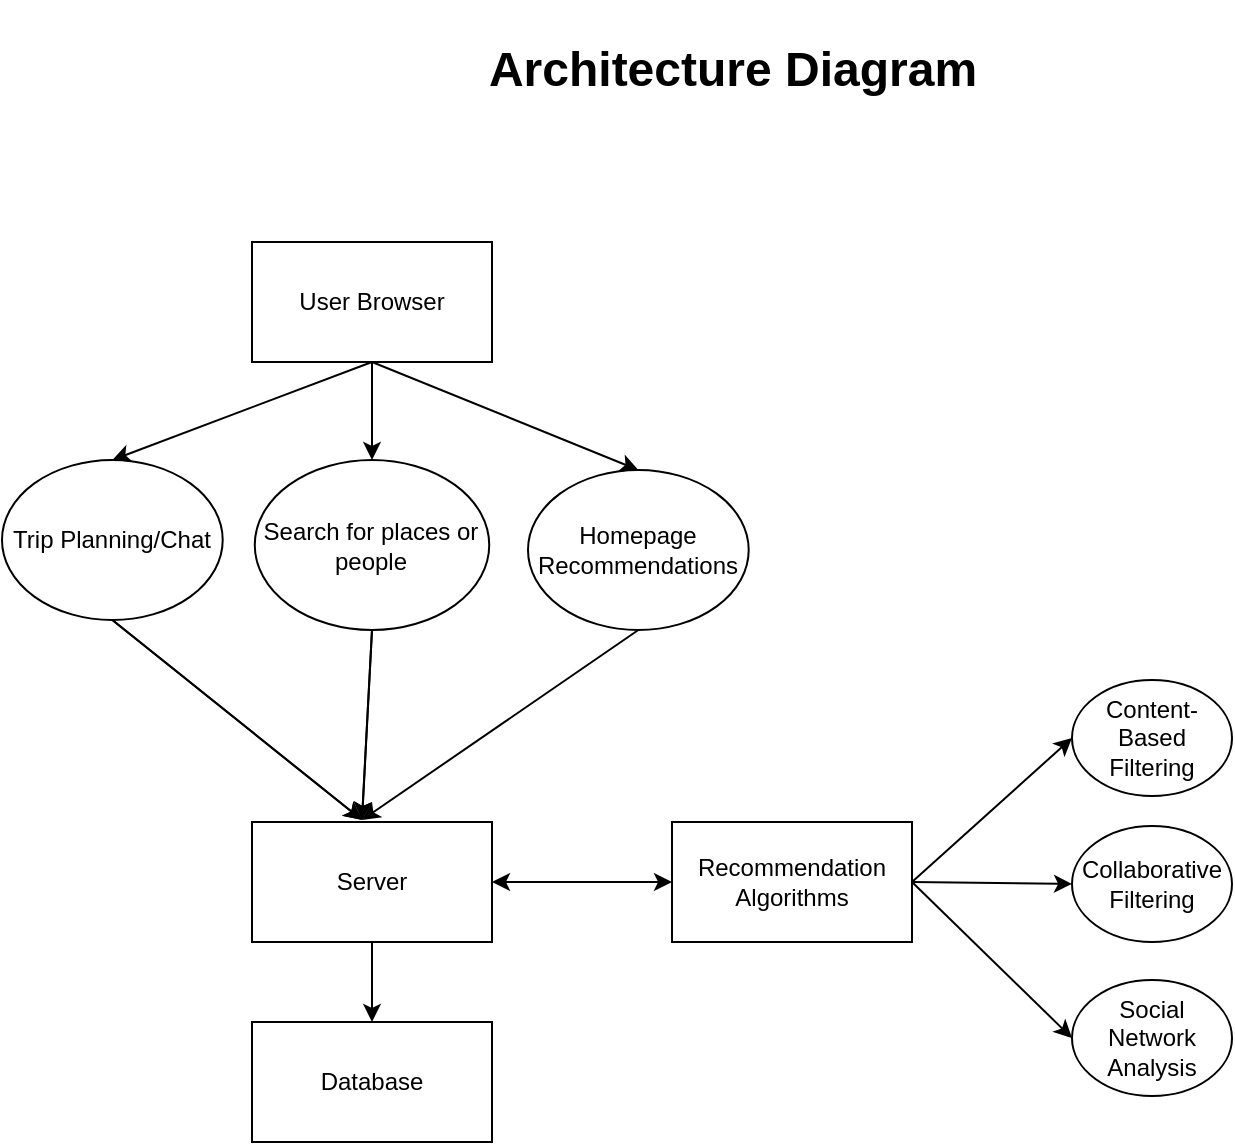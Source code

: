 <mxfile version="20.8.16" type="device"><diagram name="Page-1" id="ztidFqSqHXecMKG7jWbg"><mxGraphModel dx="1050" dy="541" grid="1" gridSize="10" guides="1" tooltips="1" connect="1" arrows="1" fold="1" page="1" pageScale="1" pageWidth="827" pageHeight="1169" math="0" shadow="0"><root><mxCell id="0"/><mxCell id="1" parent="0"/><mxCell id="IPwBfu4kXYTJGctu5L9I-1" value="User Browser" style="rounded=0;whiteSpace=wrap;html=1;" vertex="1" parent="1"><mxGeometry x="165" y="121" width="120" height="60" as="geometry"/></mxCell><mxCell id="IPwBfu4kXYTJGctu5L9I-2" value="Server" style="rounded=0;whiteSpace=wrap;html=1;" vertex="1" parent="1"><mxGeometry x="165" y="411" width="120" height="60" as="geometry"/></mxCell><mxCell id="IPwBfu4kXYTJGctu5L9I-3" value="Recommendation Algorithms" style="rounded=0;whiteSpace=wrap;html=1;" vertex="1" parent="1"><mxGeometry x="375" y="411" width="120" height="60" as="geometry"/></mxCell><mxCell id="IPwBfu4kXYTJGctu5L9I-4" value="Database" style="rounded=0;whiteSpace=wrap;html=1;" vertex="1" parent="1"><mxGeometry x="165" y="511" width="120" height="60" as="geometry"/></mxCell><mxCell id="IPwBfu4kXYTJGctu5L9I-6" value="" style="endArrow=classic;html=1;rounded=0;exitX=0.5;exitY=1;exitDx=0;exitDy=0;" edge="1" parent="1" source="IPwBfu4kXYTJGctu5L9I-2" target="IPwBfu4kXYTJGctu5L9I-4"><mxGeometry width="50" height="50" relative="1" as="geometry"><mxPoint x="225" y="591" as="sourcePoint"/><mxPoint x="275" y="541" as="targetPoint"/></mxGeometry></mxCell><mxCell id="IPwBfu4kXYTJGctu5L9I-8" value="" style="endArrow=classic;startArrow=classic;html=1;rounded=0;exitX=1;exitY=0.5;exitDx=0;exitDy=0;entryX=0;entryY=0.5;entryDx=0;entryDy=0;" edge="1" parent="1" source="IPwBfu4kXYTJGctu5L9I-2" target="IPwBfu4kXYTJGctu5L9I-3"><mxGeometry width="50" height="50" relative="1" as="geometry"><mxPoint x="225" y="591" as="sourcePoint"/><mxPoint x="275" y="541" as="targetPoint"/></mxGeometry></mxCell><mxCell id="IPwBfu4kXYTJGctu5L9I-9" value="&lt;h1&gt;Architecture Diagram&lt;/h1&gt;" style="text;html=1;align=center;verticalAlign=middle;resizable=0;points=[];autosize=1;strokeColor=none;fillColor=none;" vertex="1" parent="1"><mxGeometry x="270" width="270" height="70" as="geometry"/></mxCell><mxCell id="IPwBfu4kXYTJGctu5L9I-10" value="Content-Based Filtering" style="ellipse;whiteSpace=wrap;html=1;" vertex="1" parent="1"><mxGeometry x="575" y="340" width="80" height="58" as="geometry"/></mxCell><mxCell id="IPwBfu4kXYTJGctu5L9I-11" value="Collaborative Filtering" style="ellipse;whiteSpace=wrap;html=1;" vertex="1" parent="1"><mxGeometry x="575" y="413" width="80" height="58" as="geometry"/></mxCell><mxCell id="IPwBfu4kXYTJGctu5L9I-13" value="Social Network Analysis" style="ellipse;whiteSpace=wrap;html=1;" vertex="1" parent="1"><mxGeometry x="575" y="490" width="80" height="58" as="geometry"/></mxCell><mxCell id="IPwBfu4kXYTJGctu5L9I-14" value="" style="endArrow=classic;html=1;rounded=0;entryX=0;entryY=0.5;entryDx=0;entryDy=0;exitX=1;exitY=0.5;exitDx=0;exitDy=0;" edge="1" parent="1" source="IPwBfu4kXYTJGctu5L9I-3" target="IPwBfu4kXYTJGctu5L9I-10"><mxGeometry width="50" height="50" relative="1" as="geometry"><mxPoint x="395" y="350" as="sourcePoint"/><mxPoint x="225" y="411" as="targetPoint"/></mxGeometry></mxCell><mxCell id="IPwBfu4kXYTJGctu5L9I-15" value="" style="endArrow=classic;html=1;rounded=0;entryX=0;entryY=0.5;entryDx=0;entryDy=0;exitX=1;exitY=0.5;exitDx=0;exitDy=0;" edge="1" parent="1" source="IPwBfu4kXYTJGctu5L9I-3" target="IPwBfu4kXYTJGctu5L9I-11"><mxGeometry width="50" height="50" relative="1" as="geometry"><mxPoint x="395" y="350" as="sourcePoint"/><mxPoint x="225" y="411" as="targetPoint"/></mxGeometry></mxCell><mxCell id="IPwBfu4kXYTJGctu5L9I-16" value="" style="endArrow=classic;html=1;rounded=0;entryX=0;entryY=0.5;entryDx=0;entryDy=0;exitX=1;exitY=0.5;exitDx=0;exitDy=0;" edge="1" parent="1" source="IPwBfu4kXYTJGctu5L9I-3" target="IPwBfu4kXYTJGctu5L9I-13"><mxGeometry width="50" height="50" relative="1" as="geometry"><mxPoint x="395" y="350" as="sourcePoint"/><mxPoint x="225" y="411" as="targetPoint"/></mxGeometry></mxCell><mxCell id="IPwBfu4kXYTJGctu5L9I-20" value="Trip Planning/Chat" style="ellipse;whiteSpace=wrap;html=1;" vertex="1" parent="1"><mxGeometry x="40" y="230" width="110.35" height="80" as="geometry"/></mxCell><mxCell id="IPwBfu4kXYTJGctu5L9I-23" value="" style="endArrow=classic;html=1;rounded=0;entryX=0.5;entryY=0;entryDx=0;entryDy=0;exitX=0.5;exitY=1;exitDx=0;exitDy=0;" edge="1" parent="1" source="IPwBfu4kXYTJGctu5L9I-1" target="IPwBfu4kXYTJGctu5L9I-20"><mxGeometry width="50" height="50" relative="1" as="geometry"><mxPoint x="285.96" y="149.62" as="sourcePoint"/><mxPoint x="392.36" y="149.583" as="targetPoint"/></mxGeometry></mxCell><mxCell id="IPwBfu4kXYTJGctu5L9I-24" value="Search for places or people" style="ellipse;whiteSpace=wrap;html=1;" vertex="1" parent="1"><mxGeometry x="166.38" y="230" width="117.24" height="85" as="geometry"/></mxCell><mxCell id="IPwBfu4kXYTJGctu5L9I-25" value="Homepage Recommendations" style="ellipse;whiteSpace=wrap;html=1;" vertex="1" parent="1"><mxGeometry x="303" y="235" width="110.35" height="80" as="geometry"/></mxCell><mxCell id="IPwBfu4kXYTJGctu5L9I-26" value="" style="endArrow=classic;html=1;rounded=0;entryX=0.5;entryY=0;entryDx=0;entryDy=0;exitX=0.5;exitY=1;exitDx=0;exitDy=0;" edge="1" parent="1" source="IPwBfu4kXYTJGctu5L9I-1" target="IPwBfu4kXYTJGctu5L9I-24"><mxGeometry width="50" height="50" relative="1" as="geometry"><mxPoint x="285.96" y="149.62" as="sourcePoint"/><mxPoint x="392.36" y="149.583" as="targetPoint"/></mxGeometry></mxCell><mxCell id="IPwBfu4kXYTJGctu5L9I-27" value="" style="endArrow=classic;html=1;rounded=0;entryX=0.5;entryY=0;entryDx=0;entryDy=0;exitX=0.5;exitY=1;exitDx=0;exitDy=0;" edge="1" parent="1" source="IPwBfu4kXYTJGctu5L9I-1" target="IPwBfu4kXYTJGctu5L9I-25"><mxGeometry width="50" height="50" relative="1" as="geometry"><mxPoint x="285.96" y="149.62" as="sourcePoint"/><mxPoint x="392.36" y="149.583" as="targetPoint"/></mxGeometry></mxCell><mxCell id="IPwBfu4kXYTJGctu5L9I-28" value="" style="endArrow=classic;html=1;rounded=0;exitX=0.5;exitY=1;exitDx=0;exitDy=0;" edge="1" parent="1" source="IPwBfu4kXYTJGctu5L9I-20"><mxGeometry width="50" height="50" relative="1" as="geometry"><mxPoint x="380" y="370" as="sourcePoint"/><mxPoint x="220" y="410" as="targetPoint"/></mxGeometry></mxCell><mxCell id="IPwBfu4kXYTJGctu5L9I-29" value="" style="endArrow=classic;html=1;rounded=0;exitX=0.5;exitY=1;exitDx=0;exitDy=0;" edge="1" parent="1" source="IPwBfu4kXYTJGctu5L9I-24"><mxGeometry width="50" height="50" relative="1" as="geometry"><mxPoint x="380" y="370" as="sourcePoint"/><mxPoint x="220" y="410" as="targetPoint"/></mxGeometry></mxCell><mxCell id="IPwBfu4kXYTJGctu5L9I-30" value="" style="endArrow=classic;html=1;rounded=0;exitX=0.5;exitY=1;exitDx=0;exitDy=0;" edge="1" parent="1" source="IPwBfu4kXYTJGctu5L9I-25"><mxGeometry width="50" height="50" relative="1" as="geometry"><mxPoint x="380" y="370" as="sourcePoint"/><mxPoint x="220" y="410" as="targetPoint"/></mxGeometry></mxCell><mxCell id="IPwBfu4kXYTJGctu5L9I-31" value="" style="endArrow=classic;html=1;rounded=0;exitX=0.5;exitY=1;exitDx=0;exitDy=0;" edge="1" parent="1"><mxGeometry width="50" height="50" relative="1" as="geometry"><mxPoint x="95.175" y="310" as="sourcePoint"/><mxPoint x="220" y="410" as="targetPoint"/></mxGeometry></mxCell><mxCell id="IPwBfu4kXYTJGctu5L9I-32" value="" style="endArrow=classic;html=1;rounded=0;exitX=0.5;exitY=1;exitDx=0;exitDy=0;" edge="1" parent="1"><mxGeometry width="50" height="50" relative="1" as="geometry"><mxPoint x="225" y="315" as="sourcePoint"/><mxPoint x="220" y="410" as="targetPoint"/></mxGeometry></mxCell></root></mxGraphModel></diagram></mxfile>
